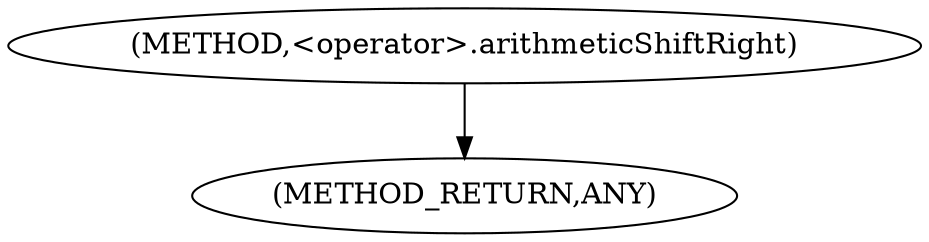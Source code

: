 digraph "&lt;operator&gt;.arithmeticShiftRight" {  
"100058" [label = <(METHOD,&lt;operator&gt;.arithmeticShiftRight)> ]
"100061" [label = <(METHOD_RETURN,ANY)> ]
  "100058" -> "100061" 
}
